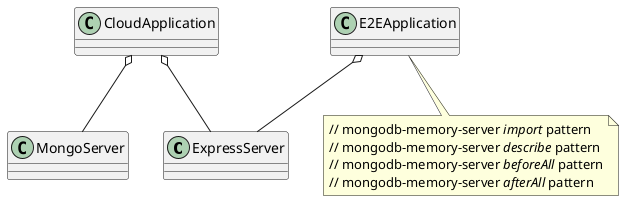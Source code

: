 @startuml
'https://plantuml.com/class-diagram

class ExpressServer
class MongoServer

class CloudApplication
class E2EApplication
note bottom of E2EApplication
     // mongodb-memory-server <i>import</i> pattern
     // mongodb-memory-server <i>describe</i> pattern
     // mongodb-memory-server <i>beforeAll</i> pattern
     // mongodb-memory-server <i>afterAll</i> pattern
end note

CloudApplication o-- ExpressServer
CloudApplication o-- MongoServer

E2EApplication  o-- ExpressServer
@enduml